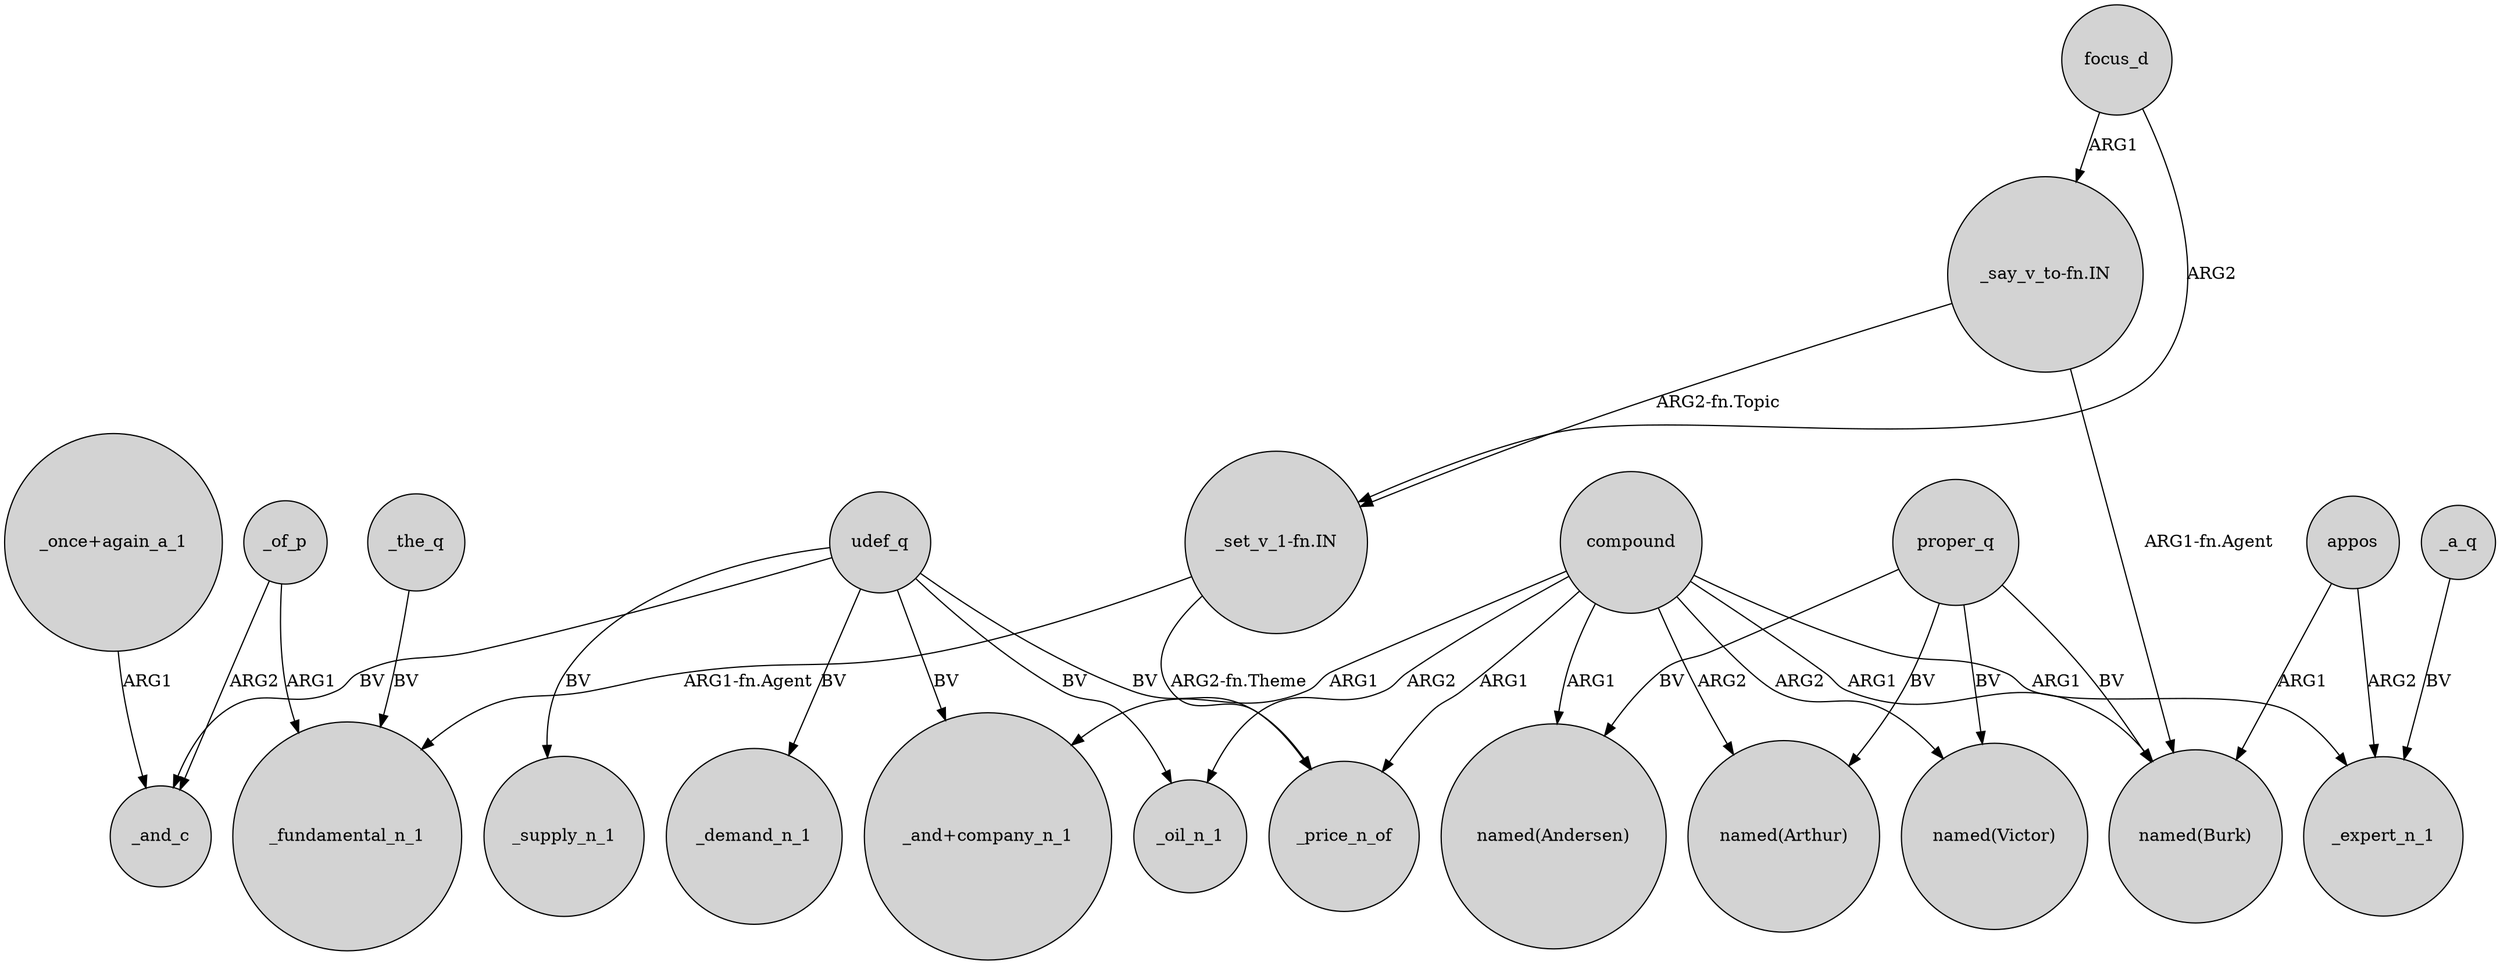 digraph {
	node [shape=circle style=filled]
	udef_q -> _price_n_of [label=BV]
	appos -> _expert_n_1 [label=ARG2]
	proper_q -> "named(Burk)" [label=BV]
	_of_p -> _and_c [label=ARG2]
	_of_p -> _fundamental_n_1 [label=ARG1]
	"_say_v_to-fn.IN" -> "_set_v_1-fn.IN" [label="ARG2-fn.Topic"]
	proper_q -> "named(Andersen)" [label=BV]
	udef_q -> _supply_n_1 [label=BV]
	focus_d -> "_say_v_to-fn.IN" [label=ARG1]
	appos -> "named(Burk)" [label=ARG1]
	compound -> _oil_n_1 [label=ARG2]
	"_set_v_1-fn.IN" -> _fundamental_n_1 [label="ARG1-fn.Agent"]
	focus_d -> "_set_v_1-fn.IN" [label=ARG2]
	udef_q -> _demand_n_1 [label=BV]
	proper_q -> "named(Victor)" [label=BV]
	compound -> _expert_n_1 [label=ARG1]
	_the_q -> _fundamental_n_1 [label=BV]
	compound -> "named(Victor)" [label=ARG2]
	"_set_v_1-fn.IN" -> _price_n_of [label="ARG2-fn.Theme"]
	udef_q -> _oil_n_1 [label=BV]
	compound -> "named(Burk)" [label=ARG1]
	_a_q -> _expert_n_1 [label=BV]
	compound -> "named(Andersen)" [label=ARG1]
	udef_q -> "_and+company_n_1" [label=BV]
	"_once+again_a_1" -> _and_c [label=ARG1]
	compound -> _price_n_of [label=ARG1]
	compound -> "named(Arthur)" [label=ARG2]
	udef_q -> _and_c [label=BV]
	compound -> "_and+company_n_1" [label=ARG1]
	"_say_v_to-fn.IN" -> "named(Burk)" [label="ARG1-fn.Agent"]
	proper_q -> "named(Arthur)" [label=BV]
}
